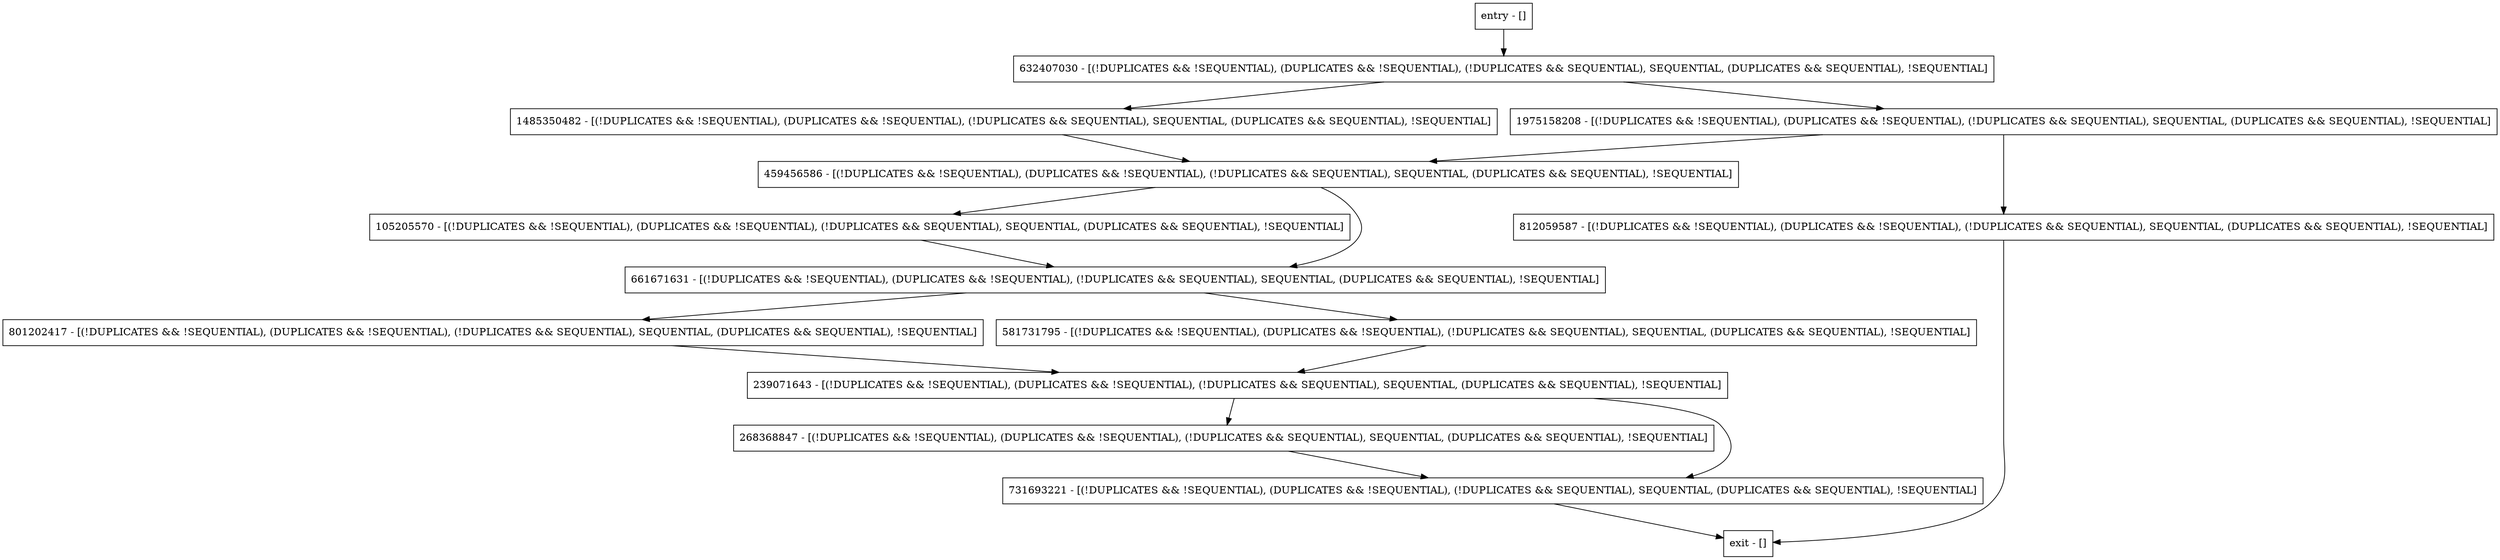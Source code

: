 digraph putInternal {
node [shape=record];
239071643 [label="239071643 - [(!DUPLICATES && !SEQUENTIAL), (DUPLICATES && !SEQUENTIAL), (!DUPLICATES && SEQUENTIAL), SEQUENTIAL, (DUPLICATES && SEQUENTIAL), !SEQUENTIAL]"];
105205570 [label="105205570 - [(!DUPLICATES && !SEQUENTIAL), (DUPLICATES && !SEQUENTIAL), (!DUPLICATES && SEQUENTIAL), SEQUENTIAL, (DUPLICATES && SEQUENTIAL), !SEQUENTIAL]"];
1485350482 [label="1485350482 - [(!DUPLICATES && !SEQUENTIAL), (DUPLICATES && !SEQUENTIAL), (!DUPLICATES && SEQUENTIAL), SEQUENTIAL, (DUPLICATES && SEQUENTIAL), !SEQUENTIAL]"];
812059587 [label="812059587 - [(!DUPLICATES && !SEQUENTIAL), (DUPLICATES && !SEQUENTIAL), (!DUPLICATES && SEQUENTIAL), SEQUENTIAL, (DUPLICATES && SEQUENTIAL), !SEQUENTIAL]"];
268368847 [label="268368847 - [(!DUPLICATES && !SEQUENTIAL), (DUPLICATES && !SEQUENTIAL), (!DUPLICATES && SEQUENTIAL), SEQUENTIAL, (DUPLICATES && SEQUENTIAL), !SEQUENTIAL]"];
801202417 [label="801202417 - [(!DUPLICATES && !SEQUENTIAL), (DUPLICATES && !SEQUENTIAL), (!DUPLICATES && SEQUENTIAL), SEQUENTIAL, (DUPLICATES && SEQUENTIAL), !SEQUENTIAL]"];
entry [label="entry - []"];
exit [label="exit - []"];
661671631 [label="661671631 - [(!DUPLICATES && !SEQUENTIAL), (DUPLICATES && !SEQUENTIAL), (!DUPLICATES && SEQUENTIAL), SEQUENTIAL, (DUPLICATES && SEQUENTIAL), !SEQUENTIAL]"];
581731795 [label="581731795 - [(!DUPLICATES && !SEQUENTIAL), (DUPLICATES && !SEQUENTIAL), (!DUPLICATES && SEQUENTIAL), SEQUENTIAL, (DUPLICATES && SEQUENTIAL), !SEQUENTIAL]"];
1975158208 [label="1975158208 - [(!DUPLICATES && !SEQUENTIAL), (DUPLICATES && !SEQUENTIAL), (!DUPLICATES && SEQUENTIAL), SEQUENTIAL, (DUPLICATES && SEQUENTIAL), !SEQUENTIAL]"];
731693221 [label="731693221 - [(!DUPLICATES && !SEQUENTIAL), (DUPLICATES && !SEQUENTIAL), (!DUPLICATES && SEQUENTIAL), SEQUENTIAL, (DUPLICATES && SEQUENTIAL), !SEQUENTIAL]"];
632407030 [label="632407030 - [(!DUPLICATES && !SEQUENTIAL), (DUPLICATES && !SEQUENTIAL), (!DUPLICATES && SEQUENTIAL), SEQUENTIAL, (DUPLICATES && SEQUENTIAL), !SEQUENTIAL]"];
459456586 [label="459456586 - [(!DUPLICATES && !SEQUENTIAL), (DUPLICATES && !SEQUENTIAL), (!DUPLICATES && SEQUENTIAL), SEQUENTIAL, (DUPLICATES && SEQUENTIAL), !SEQUENTIAL]"];
entry;
exit;
239071643 -> 731693221;
239071643 -> 268368847;
105205570 -> 661671631;
1485350482 -> 459456586;
812059587 -> exit;
268368847 -> 731693221;
801202417 -> 239071643;
entry -> 632407030;
661671631 -> 581731795;
661671631 -> 801202417;
581731795 -> 239071643;
1975158208 -> 812059587;
1975158208 -> 459456586;
731693221 -> exit;
632407030 -> 1975158208;
632407030 -> 1485350482;
459456586 -> 661671631;
459456586 -> 105205570;
}
